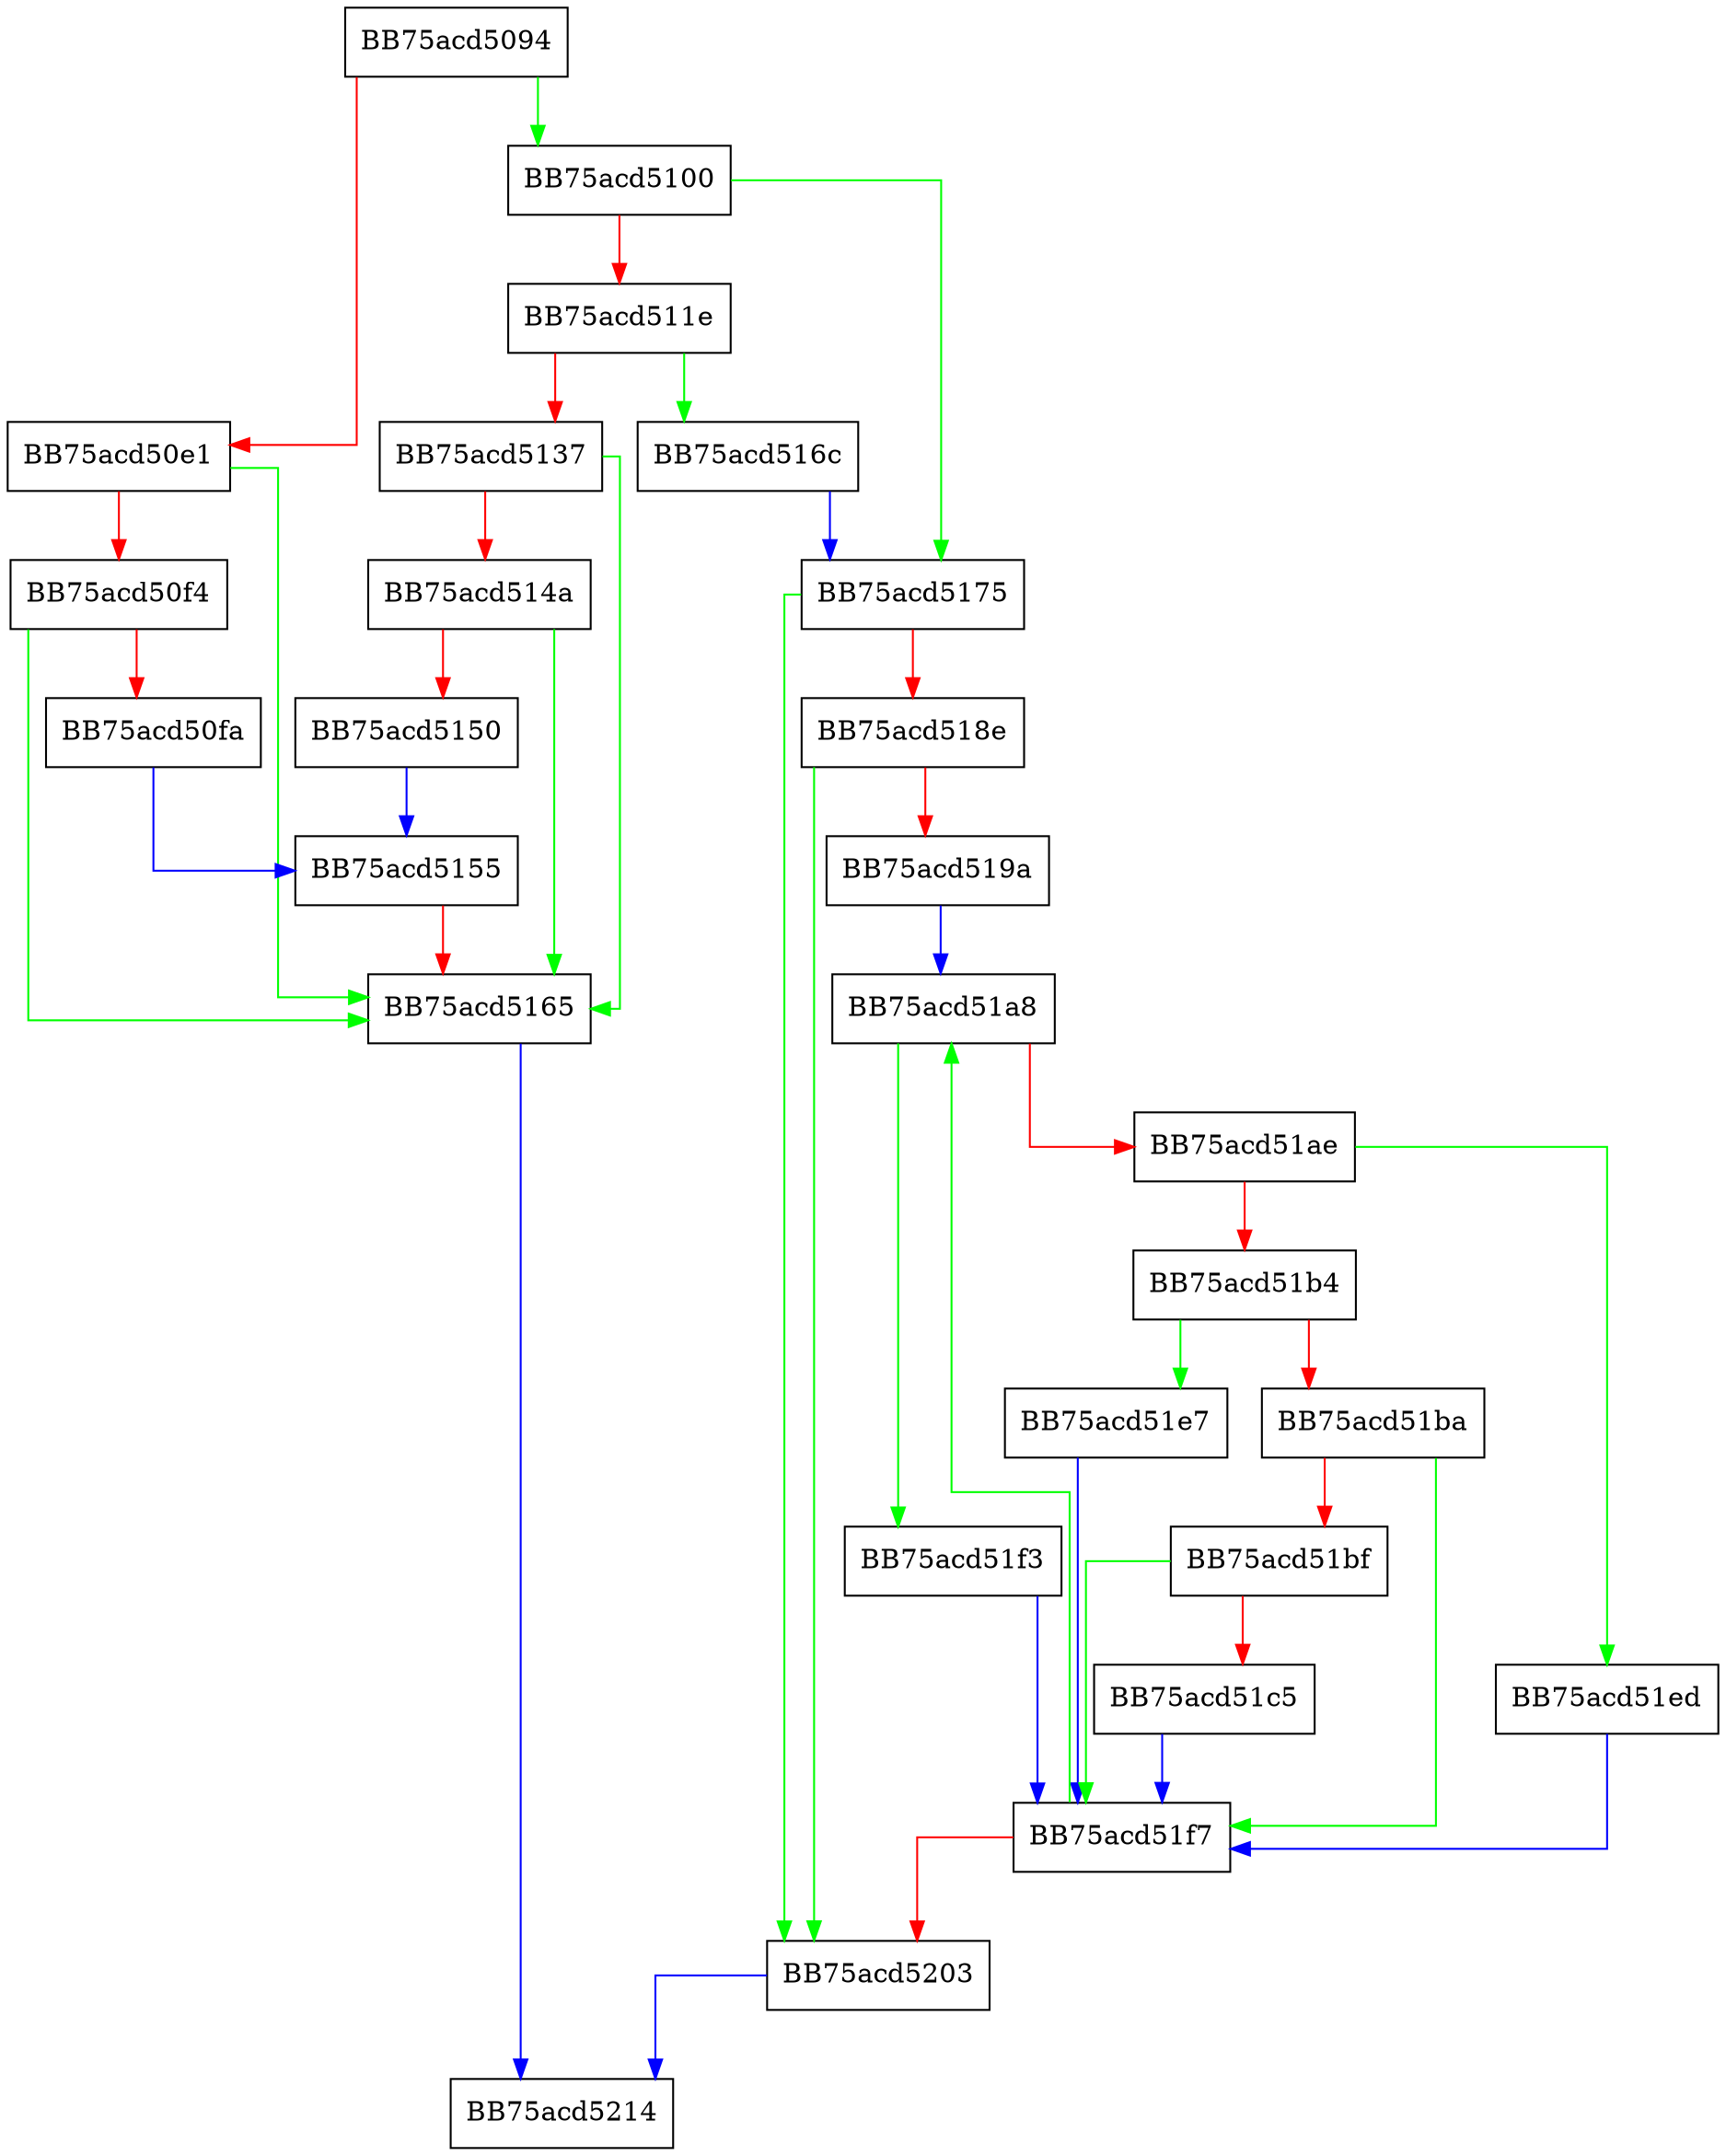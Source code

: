 digraph GetTargetScanParams {
  node [shape="box"];
  graph [splines=ortho];
  BB75acd5094 -> BB75acd5100 [color="green"];
  BB75acd5094 -> BB75acd50e1 [color="red"];
  BB75acd50e1 -> BB75acd5165 [color="green"];
  BB75acd50e1 -> BB75acd50f4 [color="red"];
  BB75acd50f4 -> BB75acd5165 [color="green"];
  BB75acd50f4 -> BB75acd50fa [color="red"];
  BB75acd50fa -> BB75acd5155 [color="blue"];
  BB75acd5100 -> BB75acd5175 [color="green"];
  BB75acd5100 -> BB75acd511e [color="red"];
  BB75acd511e -> BB75acd516c [color="green"];
  BB75acd511e -> BB75acd5137 [color="red"];
  BB75acd5137 -> BB75acd5165 [color="green"];
  BB75acd5137 -> BB75acd514a [color="red"];
  BB75acd514a -> BB75acd5165 [color="green"];
  BB75acd514a -> BB75acd5150 [color="red"];
  BB75acd5150 -> BB75acd5155 [color="blue"];
  BB75acd5155 -> BB75acd5165 [color="red"];
  BB75acd5165 -> BB75acd5214 [color="blue"];
  BB75acd516c -> BB75acd5175 [color="blue"];
  BB75acd5175 -> BB75acd5203 [color="green"];
  BB75acd5175 -> BB75acd518e [color="red"];
  BB75acd518e -> BB75acd5203 [color="green"];
  BB75acd518e -> BB75acd519a [color="red"];
  BB75acd519a -> BB75acd51a8 [color="blue"];
  BB75acd51a8 -> BB75acd51f3 [color="green"];
  BB75acd51a8 -> BB75acd51ae [color="red"];
  BB75acd51ae -> BB75acd51ed [color="green"];
  BB75acd51ae -> BB75acd51b4 [color="red"];
  BB75acd51b4 -> BB75acd51e7 [color="green"];
  BB75acd51b4 -> BB75acd51ba [color="red"];
  BB75acd51ba -> BB75acd51f7 [color="green"];
  BB75acd51ba -> BB75acd51bf [color="red"];
  BB75acd51bf -> BB75acd51f7 [color="green"];
  BB75acd51bf -> BB75acd51c5 [color="red"];
  BB75acd51c5 -> BB75acd51f7 [color="blue"];
  BB75acd51e7 -> BB75acd51f7 [color="blue"];
  BB75acd51ed -> BB75acd51f7 [color="blue"];
  BB75acd51f3 -> BB75acd51f7 [color="blue"];
  BB75acd51f7 -> BB75acd51a8 [color="green"];
  BB75acd51f7 -> BB75acd5203 [color="red"];
  BB75acd5203 -> BB75acd5214 [color="blue"];
}